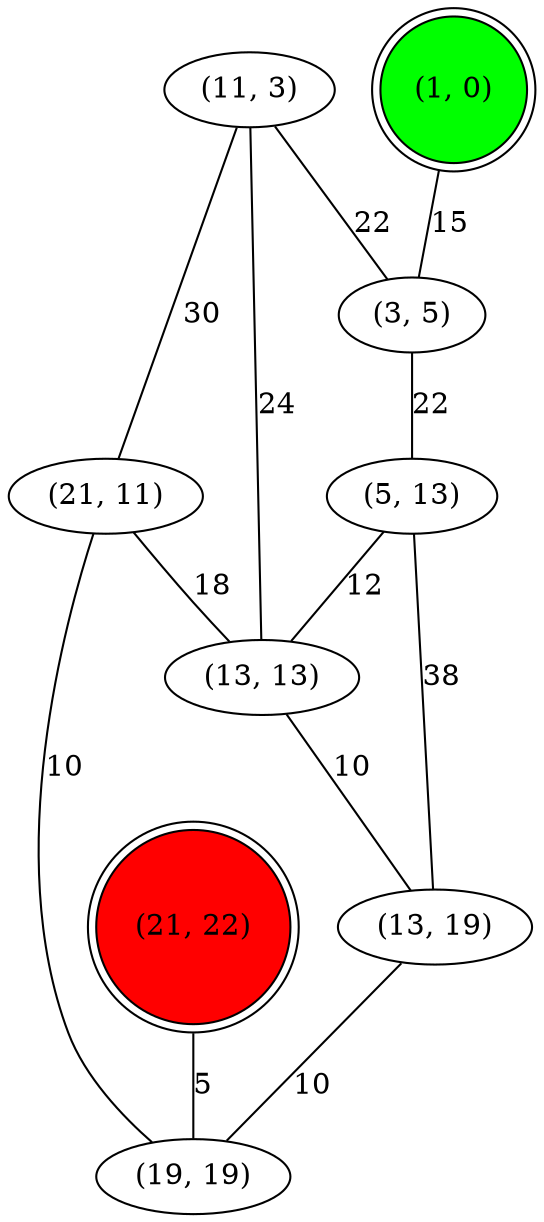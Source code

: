 graph G {
  "(1, 0)" [style=filled,fillcolor=green,shape=doublecircle,label="start"];
  "(21, 22)" [style=filled,fillcolor=red,shape=doublecircle,label="end"];
  "(1, 0)" [label="(1, 0)"];
  "(21, 22)" [label="(21, 22)"];
  "(11, 3)" [label="(11, 3)"];
  "(3, 5)" [label="(3, 5)"];
  "(21, 11)" [label="(21, 11)"];
  "(5, 13)" [label="(5, 13)"];
  "(13, 13)" [label="(13, 13)"];
  "(13, 19)" [label="(13, 19)"];
  "(19, 19)" [label="(19, 19)"];
  "(1, 0)" -- "(3, 5)" [label=15];
  "(21, 22)" -- "(19, 19)" [label=5];
  "(11, 3)" -- "(3, 5)" [label=22];
  "(11, 3)" -- "(13, 13)" [label=24];
  "(11, 3)" -- "(21, 11)" [label=30];
  "(3, 5)" -- "(5, 13)" [label=22];
  "(21, 11)" -- "(19, 19)" [label=10];
  "(21, 11)" -- "(13, 13)" [label=18];
  "(5, 13)" -- "(13, 13)" [label=12];
  "(5, 13)" -- "(13, 19)" [label=38];
  "(13, 13)" -- "(13, 19)" [label=10];
  "(13, 19)" -- "(19, 19)" [label=10];
}
